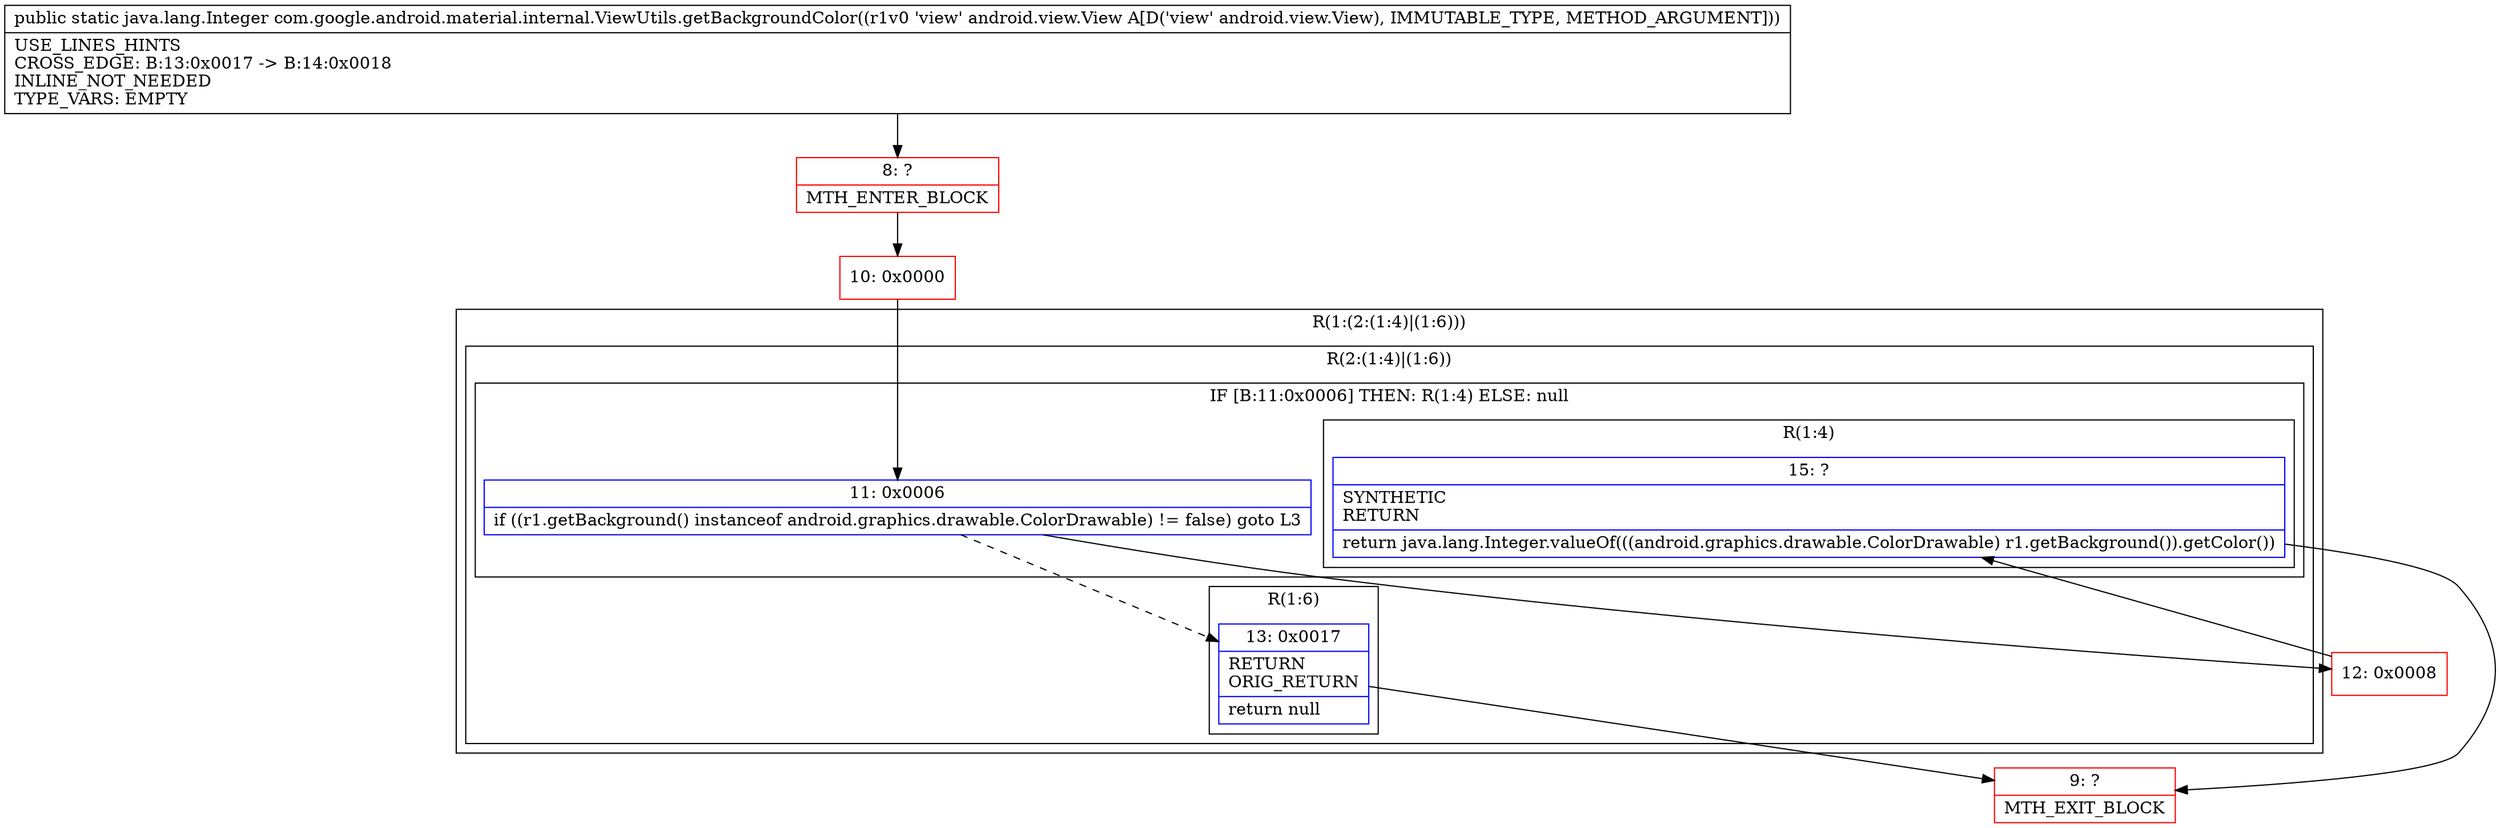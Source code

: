 digraph "CFG forcom.google.android.material.internal.ViewUtils.getBackgroundColor(Landroid\/view\/View;)Ljava\/lang\/Integer;" {
subgraph cluster_Region_1994867024 {
label = "R(1:(2:(1:4)|(1:6)))";
node [shape=record,color=blue];
subgraph cluster_Region_510517029 {
label = "R(2:(1:4)|(1:6))";
node [shape=record,color=blue];
subgraph cluster_IfRegion_1322972302 {
label = "IF [B:11:0x0006] THEN: R(1:4) ELSE: null";
node [shape=record,color=blue];
Node_11 [shape=record,label="{11\:\ 0x0006|if ((r1.getBackground() instanceof android.graphics.drawable.ColorDrawable) != false) goto L3\l}"];
subgraph cluster_Region_199847885 {
label = "R(1:4)";
node [shape=record,color=blue];
Node_15 [shape=record,label="{15\:\ ?|SYNTHETIC\lRETURN\l|return java.lang.Integer.valueOf(((android.graphics.drawable.ColorDrawable) r1.getBackground()).getColor())\l}"];
}
}
subgraph cluster_Region_1204306465 {
label = "R(1:6)";
node [shape=record,color=blue];
Node_13 [shape=record,label="{13\:\ 0x0017|RETURN\lORIG_RETURN\l|return null\l}"];
}
}
}
Node_8 [shape=record,color=red,label="{8\:\ ?|MTH_ENTER_BLOCK\l}"];
Node_10 [shape=record,color=red,label="{10\:\ 0x0000}"];
Node_12 [shape=record,color=red,label="{12\:\ 0x0008}"];
Node_9 [shape=record,color=red,label="{9\:\ ?|MTH_EXIT_BLOCK\l}"];
MethodNode[shape=record,label="{public static java.lang.Integer com.google.android.material.internal.ViewUtils.getBackgroundColor((r1v0 'view' android.view.View A[D('view' android.view.View), IMMUTABLE_TYPE, METHOD_ARGUMENT]))  | USE_LINES_HINTS\lCROSS_EDGE: B:13:0x0017 \-\> B:14:0x0018\lINLINE_NOT_NEEDED\lTYPE_VARS: EMPTY\l}"];
MethodNode -> Node_8;Node_11 -> Node_12;
Node_11 -> Node_13[style=dashed];
Node_15 -> Node_9;
Node_13 -> Node_9;
Node_8 -> Node_10;
Node_10 -> Node_11;
Node_12 -> Node_15;
}

